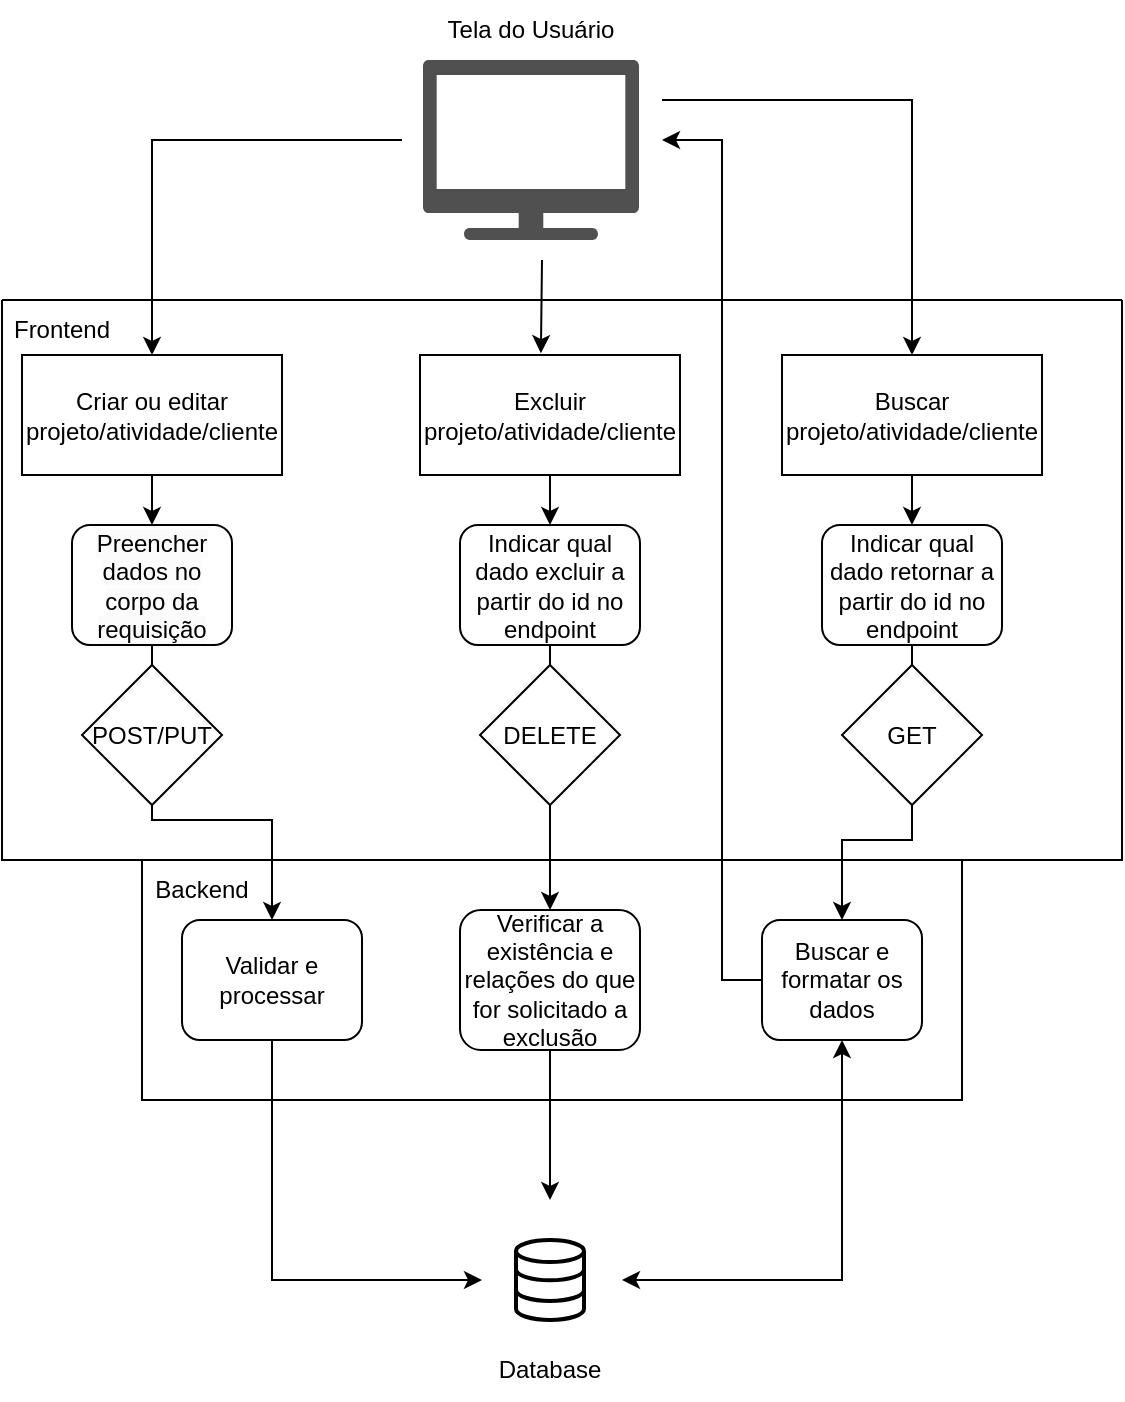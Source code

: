 <mxfile version="24.6.1" type="device">
  <diagram name="Página-1" id="EzjBtwV5EoNzy6wuJSAa">
    <mxGraphModel dx="2314" dy="884" grid="1" gridSize="10" guides="1" tooltips="1" connect="1" arrows="1" fold="1" page="1" pageScale="1" pageWidth="827" pageHeight="1169" math="0" shadow="0">
      <root>
        <mxCell id="0" />
        <mxCell id="1" parent="0" />
        <mxCell id="VEq4ZGdBFsKQbuEJIZ6L-36" value="" style="endArrow=classic;html=1;rounded=0;exitX=0.5;exitY=1;exitDx=0;exitDy=0;entryX=0.5;entryY=0;entryDx=0;entryDy=0;" parent="1" source="VEq4ZGdBFsKQbuEJIZ6L-33" target="VEq4ZGdBFsKQbuEJIZ6L-9" edge="1">
          <mxGeometry width="50" height="50" relative="1" as="geometry">
            <mxPoint x="-20" y="450" as="sourcePoint" />
            <mxPoint x="30" y="400" as="targetPoint" />
            <Array as="points">
              <mxPoint x="595" y="420" />
              <mxPoint x="560" y="420" />
            </Array>
          </mxGeometry>
        </mxCell>
        <mxCell id="VEq4ZGdBFsKQbuEJIZ6L-30" value="" style="endArrow=classic;html=1;rounded=0;exitX=0.5;exitY=1;exitDx=0;exitDy=0;entryX=0.5;entryY=0;entryDx=0;entryDy=0;" parent="1" source="VEq4ZGdBFsKQbuEJIZ6L-22" target="VEq4ZGdBFsKQbuEJIZ6L-26" edge="1">
          <mxGeometry width="50" height="50" relative="1" as="geometry">
            <mxPoint x="20" y="470" as="sourcePoint" />
            <mxPoint x="70" y="420" as="targetPoint" />
          </mxGeometry>
        </mxCell>
        <mxCell id="VEq4ZGdBFsKQbuEJIZ6L-19" value="" style="endArrow=classic;html=1;rounded=0;exitX=0.5;exitY=1;exitDx=0;exitDy=0;entryX=0.5;entryY=0;entryDx=0;entryDy=0;" parent="1" source="VEq4ZGdBFsKQbuEJIZ6L-17" target="VEq4ZGdBFsKQbuEJIZ6L-5" edge="1">
          <mxGeometry width="50" height="50" relative="1" as="geometry">
            <mxPoint x="120" y="540" as="sourcePoint" />
            <mxPoint x="170" y="490" as="targetPoint" />
            <Array as="points">
              <mxPoint x="215" y="410" />
              <mxPoint x="275" y="410" />
            </Array>
          </mxGeometry>
        </mxCell>
        <mxCell id="VEq4ZGdBFsKQbuEJIZ6L-1" value="" style="html=1;verticalLabelPosition=bottom;align=center;labelBackgroundColor=#ffffff;verticalAlign=top;strokeWidth=2;strokeColor=#000000;shadow=0;dashed=0;shape=mxgraph.ios7.icons.data;" parent="1" vertex="1">
          <mxGeometry x="397" y="620" width="34" height="40" as="geometry" />
        </mxCell>
        <mxCell id="VEq4ZGdBFsKQbuEJIZ6L-2" value="" style="swimlane;startSize=0;" parent="1" vertex="1">
          <mxGeometry x="140" y="150" width="560" height="280" as="geometry" />
        </mxCell>
        <mxCell id="VEq4ZGdBFsKQbuEJIZ6L-8" value="Frontend" style="text;html=1;align=center;verticalAlign=middle;whiteSpace=wrap;rounded=0;" parent="VEq4ZGdBFsKQbuEJIZ6L-2" vertex="1">
          <mxGeometry width="60" height="30" as="geometry" />
        </mxCell>
        <mxCell id="VEq4ZGdBFsKQbuEJIZ6L-13" value="Criar ou editar projeto/atividade/cliente" style="rounded=0;whiteSpace=wrap;html=1;" parent="VEq4ZGdBFsKQbuEJIZ6L-2" vertex="1">
          <mxGeometry x="10" y="27.5" width="130" height="60" as="geometry" />
        </mxCell>
        <mxCell id="VEq4ZGdBFsKQbuEJIZ6L-17" value="&lt;span style=&quot;color: rgb(0, 0, 0); font-family: Helvetica; font-size: 12px; font-style: normal; font-variant-ligatures: normal; font-variant-caps: normal; font-weight: 400; letter-spacing: normal; orphans: 2; text-align: center; text-indent: 0px; text-transform: none; widows: 2; word-spacing: 0px; -webkit-text-stroke-width: 0px; white-space: normal; background-color: rgb(251, 251, 251); text-decoration-thickness: initial; text-decoration-style: initial; text-decoration-color: initial; display: inline !important; float: none;&quot;&gt;Preencher dados no corpo da requisição&lt;/span&gt;" style="rounded=1;whiteSpace=wrap;html=1;" parent="VEq4ZGdBFsKQbuEJIZ6L-2" vertex="1">
          <mxGeometry x="35" y="112.5" width="80" height="60" as="geometry" />
        </mxCell>
        <mxCell id="VEq4ZGdBFsKQbuEJIZ6L-21" value="Excluir projeto/atividade/cliente" style="rounded=0;whiteSpace=wrap;html=1;" parent="VEq4ZGdBFsKQbuEJIZ6L-2" vertex="1">
          <mxGeometry x="209" y="27.5" width="130" height="60" as="geometry" />
        </mxCell>
        <mxCell id="VEq4ZGdBFsKQbuEJIZ6L-22" value="Indicar qual dado excluir a partir do id no endpoint" style="rounded=1;whiteSpace=wrap;html=1;" parent="VEq4ZGdBFsKQbuEJIZ6L-2" vertex="1">
          <mxGeometry x="229" y="112.5" width="90" height="60" as="geometry" />
        </mxCell>
        <mxCell id="VEq4ZGdBFsKQbuEJIZ6L-23" value="POST/PUT" style="rhombus;whiteSpace=wrap;html=1;" parent="VEq4ZGdBFsKQbuEJIZ6L-2" vertex="1">
          <mxGeometry x="40" y="182.5" width="70" height="70" as="geometry" />
        </mxCell>
        <mxCell id="VEq4ZGdBFsKQbuEJIZ6L-28" value="" style="endArrow=classic;html=1;rounded=0;exitX=0.5;exitY=1;exitDx=0;exitDy=0;entryX=0.5;entryY=0;entryDx=0;entryDy=0;" parent="VEq4ZGdBFsKQbuEJIZ6L-2" source="VEq4ZGdBFsKQbuEJIZ6L-13" target="VEq4ZGdBFsKQbuEJIZ6L-17" edge="1">
          <mxGeometry width="50" height="50" relative="1" as="geometry">
            <mxPoint x="-80" y="207.5" as="sourcePoint" />
            <mxPoint x="-30" y="157.5" as="targetPoint" />
          </mxGeometry>
        </mxCell>
        <mxCell id="VEq4ZGdBFsKQbuEJIZ6L-29" value="" style="endArrow=classic;html=1;rounded=0;exitX=0.5;exitY=1;exitDx=0;exitDy=0;entryX=0.5;entryY=0;entryDx=0;entryDy=0;" parent="VEq4ZGdBFsKQbuEJIZ6L-2" source="VEq4ZGdBFsKQbuEJIZ6L-21" target="VEq4ZGdBFsKQbuEJIZ6L-22" edge="1">
          <mxGeometry width="50" height="50" relative="1" as="geometry">
            <mxPoint x="-150" y="187.5" as="sourcePoint" />
            <mxPoint x="-100" y="137.5" as="targetPoint" />
          </mxGeometry>
        </mxCell>
        <mxCell id="VEq4ZGdBFsKQbuEJIZ6L-24" value="DELETE" style="rhombus;whiteSpace=wrap;html=1;" parent="VEq4ZGdBFsKQbuEJIZ6L-2" vertex="1">
          <mxGeometry x="239" y="182.5" width="70" height="70" as="geometry" />
        </mxCell>
        <mxCell id="VEq4ZGdBFsKQbuEJIZ6L-32" value="Buscar projeto/atividade/cliente" style="rounded=0;whiteSpace=wrap;html=1;" parent="VEq4ZGdBFsKQbuEJIZ6L-2" vertex="1">
          <mxGeometry x="390" y="27.5" width="130" height="60" as="geometry" />
        </mxCell>
        <mxCell id="VEq4ZGdBFsKQbuEJIZ6L-33" value="Indicar qual dado retornar a partir do id no endpoint" style="rounded=1;whiteSpace=wrap;html=1;" parent="VEq4ZGdBFsKQbuEJIZ6L-2" vertex="1">
          <mxGeometry x="410" y="112.5" width="90" height="60" as="geometry" />
        </mxCell>
        <mxCell id="VEq4ZGdBFsKQbuEJIZ6L-34" value="GET" style="rhombus;whiteSpace=wrap;html=1;" parent="VEq4ZGdBFsKQbuEJIZ6L-2" vertex="1">
          <mxGeometry x="420" y="182.5" width="70" height="70" as="geometry" />
        </mxCell>
        <mxCell id="VEq4ZGdBFsKQbuEJIZ6L-35" value="" style="endArrow=classic;html=1;rounded=0;exitX=0.5;exitY=1;exitDx=0;exitDy=0;entryX=0.5;entryY=0;entryDx=0;entryDy=0;" parent="VEq4ZGdBFsKQbuEJIZ6L-2" source="VEq4ZGdBFsKQbuEJIZ6L-32" target="VEq4ZGdBFsKQbuEJIZ6L-33" edge="1">
          <mxGeometry width="50" height="50" relative="1" as="geometry">
            <mxPoint x="-50" y="387.5" as="sourcePoint" />
            <mxPoint y="337.5" as="targetPoint" />
          </mxGeometry>
        </mxCell>
        <mxCell id="VEq4ZGdBFsKQbuEJIZ6L-3" value="" style="swimlane;startSize=0;" parent="1" vertex="1">
          <mxGeometry x="210" y="430" width="410" height="120" as="geometry" />
        </mxCell>
        <mxCell id="VEq4ZGdBFsKQbuEJIZ6L-5" value="Validar e processar" style="rounded=1;whiteSpace=wrap;html=1;" parent="VEq4ZGdBFsKQbuEJIZ6L-3" vertex="1">
          <mxGeometry x="20" y="30" width="90" height="60" as="geometry" />
        </mxCell>
        <mxCell id="VEq4ZGdBFsKQbuEJIZ6L-7" value="Backend" style="text;html=1;align=center;verticalAlign=middle;whiteSpace=wrap;rounded=0;" parent="VEq4ZGdBFsKQbuEJIZ6L-3" vertex="1">
          <mxGeometry width="60" height="30" as="geometry" />
        </mxCell>
        <mxCell id="VEq4ZGdBFsKQbuEJIZ6L-9" value="Buscar e formatar os dados" style="rounded=1;whiteSpace=wrap;html=1;" parent="VEq4ZGdBFsKQbuEJIZ6L-3" vertex="1">
          <mxGeometry x="310" y="30" width="80" height="60" as="geometry" />
        </mxCell>
        <mxCell id="VEq4ZGdBFsKQbuEJIZ6L-26" value="Verificar a existência e relações do que for solicitado a exclusão" style="rounded=1;whiteSpace=wrap;html=1;" parent="VEq4ZGdBFsKQbuEJIZ6L-3" vertex="1">
          <mxGeometry x="159" y="25" width="90" height="70" as="geometry" />
        </mxCell>
        <mxCell id="VEq4ZGdBFsKQbuEJIZ6L-6" value="" style="endArrow=classic;html=1;rounded=0;exitX=0.5;exitY=1;exitDx=0;exitDy=0;" parent="1" source="VEq4ZGdBFsKQbuEJIZ6L-5" edge="1">
          <mxGeometry width="50" height="50" relative="1" as="geometry">
            <mxPoint x="240" y="640" as="sourcePoint" />
            <mxPoint x="380" y="640" as="targetPoint" />
            <Array as="points">
              <mxPoint x="275" y="640" />
            </Array>
          </mxGeometry>
        </mxCell>
        <mxCell id="VEq4ZGdBFsKQbuEJIZ6L-10" value="" style="endArrow=classic;startArrow=classic;html=1;rounded=0;entryX=0.5;entryY=1;entryDx=0;entryDy=0;" parent="1" edge="1">
          <mxGeometry width="50" height="50" relative="1" as="geometry">
            <mxPoint x="450" y="640" as="sourcePoint" />
            <mxPoint x="560" y="520" as="targetPoint" />
            <Array as="points">
              <mxPoint x="560" y="640" />
              <mxPoint x="560" y="590" />
            </Array>
          </mxGeometry>
        </mxCell>
        <mxCell id="VEq4ZGdBFsKQbuEJIZ6L-37" value="" style="endArrow=classic;html=1;rounded=0;exitX=0.5;exitY=1;exitDx=0;exitDy=0;" parent="1" source="VEq4ZGdBFsKQbuEJIZ6L-26" edge="1">
          <mxGeometry width="50" height="50" relative="1" as="geometry">
            <mxPoint x="160" y="650" as="sourcePoint" />
            <mxPoint x="414" y="600" as="targetPoint" />
          </mxGeometry>
        </mxCell>
        <mxCell id="VEq4ZGdBFsKQbuEJIZ6L-38" value="" style="sketch=0;pointerEvents=1;shadow=0;dashed=0;html=1;strokeColor=none;fillColor=#505050;labelPosition=center;verticalLabelPosition=bottom;verticalAlign=top;outlineConnect=0;align=center;shape=mxgraph.office.devices.tv;" parent="1" vertex="1">
          <mxGeometry x="350.5" y="30" width="108" height="90" as="geometry" />
        </mxCell>
        <mxCell id="VEq4ZGdBFsKQbuEJIZ6L-39" value="Tela do Usuário" style="text;html=1;align=center;verticalAlign=middle;whiteSpace=wrap;rounded=0;" parent="1" vertex="1">
          <mxGeometry x="359" width="91" height="30" as="geometry" />
        </mxCell>
        <mxCell id="VEq4ZGdBFsKQbuEJIZ6L-40" value="Database" style="text;html=1;align=center;verticalAlign=middle;whiteSpace=wrap;rounded=0;" parent="1" vertex="1">
          <mxGeometry x="384" y="670" width="60" height="30" as="geometry" />
        </mxCell>
        <mxCell id="VEq4ZGdBFsKQbuEJIZ6L-41" value="" style="endArrow=classic;html=1;rounded=0;entryX=0.5;entryY=0;entryDx=0;entryDy=0;" parent="1" target="VEq4ZGdBFsKQbuEJIZ6L-13" edge="1">
          <mxGeometry width="50" height="50" relative="1" as="geometry">
            <mxPoint x="340" y="70" as="sourcePoint" />
            <mxPoint x="250" y="60" as="targetPoint" />
            <Array as="points">
              <mxPoint x="215" y="70" />
            </Array>
          </mxGeometry>
        </mxCell>
        <mxCell id="VEq4ZGdBFsKQbuEJIZ6L-42" value="" style="endArrow=classic;html=1;rounded=0;entryX=0.465;entryY=-0.015;entryDx=0;entryDy=0;entryPerimeter=0;" parent="1" target="VEq4ZGdBFsKQbuEJIZ6L-21" edge="1">
          <mxGeometry width="50" height="50" relative="1" as="geometry">
            <mxPoint x="410" y="130" as="sourcePoint" />
            <mxPoint x="210" y="80" as="targetPoint" />
          </mxGeometry>
        </mxCell>
        <mxCell id="VEq4ZGdBFsKQbuEJIZ6L-45" value="" style="endArrow=classic;html=1;rounded=0;exitX=0;exitY=0.5;exitDx=0;exitDy=0;" parent="1" source="VEq4ZGdBFsKQbuEJIZ6L-9" edge="1">
          <mxGeometry width="50" height="50" relative="1" as="geometry">
            <mxPoint x="50" y="520" as="sourcePoint" />
            <mxPoint x="470" y="70" as="targetPoint" />
            <Array as="points">
              <mxPoint x="500" y="490" />
              <mxPoint x="500" y="70" />
            </Array>
          </mxGeometry>
        </mxCell>
        <mxCell id="cB0tMujEXzPnkBG8sYKw-1" value="" style="endArrow=classic;html=1;rounded=0;entryX=0.5;entryY=0;entryDx=0;entryDy=0;" edge="1" parent="1" target="VEq4ZGdBFsKQbuEJIZ6L-32">
          <mxGeometry width="50" height="50" relative="1" as="geometry">
            <mxPoint x="470" y="50" as="sourcePoint" />
            <mxPoint x="660" y="60" as="targetPoint" />
            <Array as="points">
              <mxPoint x="595" y="50" />
            </Array>
          </mxGeometry>
        </mxCell>
      </root>
    </mxGraphModel>
  </diagram>
</mxfile>
